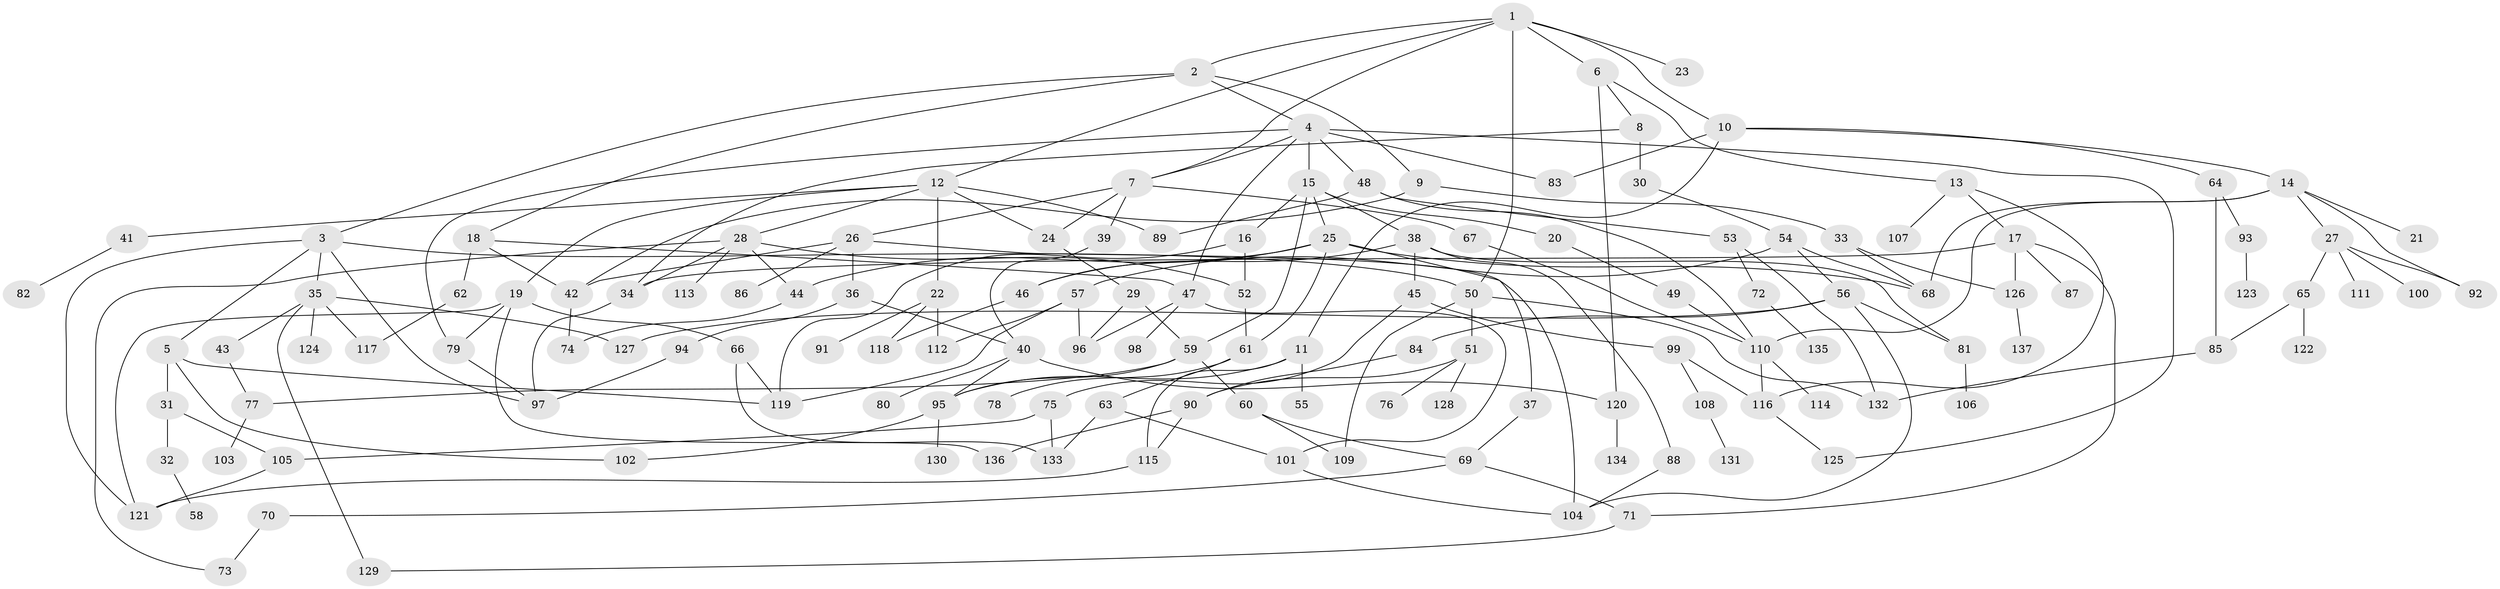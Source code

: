 // coarse degree distribution, {7: 0.042105263157894736, 5: 0.10526315789473684, 6: 0.07368421052631578, 17: 0.010526315789473684, 4: 0.15789473684210525, 3: 0.17894736842105263, 8: 0.021052631578947368, 2: 0.17894736842105263, 1: 0.23157894736842105}
// Generated by graph-tools (version 1.1) at 2025/16/03/04/25 18:16:57]
// undirected, 137 vertices, 204 edges
graph export_dot {
graph [start="1"]
  node [color=gray90,style=filled];
  1;
  2;
  3;
  4;
  5;
  6;
  7;
  8;
  9;
  10;
  11;
  12;
  13;
  14;
  15;
  16;
  17;
  18;
  19;
  20;
  21;
  22;
  23;
  24;
  25;
  26;
  27;
  28;
  29;
  30;
  31;
  32;
  33;
  34;
  35;
  36;
  37;
  38;
  39;
  40;
  41;
  42;
  43;
  44;
  45;
  46;
  47;
  48;
  49;
  50;
  51;
  52;
  53;
  54;
  55;
  56;
  57;
  58;
  59;
  60;
  61;
  62;
  63;
  64;
  65;
  66;
  67;
  68;
  69;
  70;
  71;
  72;
  73;
  74;
  75;
  76;
  77;
  78;
  79;
  80;
  81;
  82;
  83;
  84;
  85;
  86;
  87;
  88;
  89;
  90;
  91;
  92;
  93;
  94;
  95;
  96;
  97;
  98;
  99;
  100;
  101;
  102;
  103;
  104;
  105;
  106;
  107;
  108;
  109;
  110;
  111;
  112;
  113;
  114;
  115;
  116;
  117;
  118;
  119;
  120;
  121;
  122;
  123;
  124;
  125;
  126;
  127;
  128;
  129;
  130;
  131;
  132;
  133;
  134;
  135;
  136;
  137;
  1 -- 2;
  1 -- 6;
  1 -- 7;
  1 -- 10;
  1 -- 12;
  1 -- 23;
  1 -- 50;
  2 -- 3;
  2 -- 4;
  2 -- 9;
  2 -- 18;
  3 -- 5;
  3 -- 35;
  3 -- 50;
  3 -- 121;
  3 -- 97;
  4 -- 15;
  4 -- 47;
  4 -- 48;
  4 -- 83;
  4 -- 125;
  4 -- 7;
  4 -- 79;
  5 -- 31;
  5 -- 102;
  5 -- 119;
  6 -- 8;
  6 -- 13;
  6 -- 120;
  7 -- 26;
  7 -- 39;
  7 -- 67;
  7 -- 24;
  8 -- 30;
  8 -- 34;
  9 -- 33;
  9 -- 42;
  10 -- 11;
  10 -- 14;
  10 -- 64;
  10 -- 83;
  11 -- 55;
  11 -- 95;
  11 -- 115;
  12 -- 19;
  12 -- 22;
  12 -- 24;
  12 -- 28;
  12 -- 41;
  12 -- 89;
  13 -- 17;
  13 -- 107;
  13 -- 116;
  14 -- 21;
  14 -- 27;
  14 -- 68;
  14 -- 92;
  14 -- 110;
  15 -- 16;
  15 -- 20;
  15 -- 25;
  15 -- 38;
  15 -- 59;
  16 -- 52;
  16 -- 119;
  17 -- 87;
  17 -- 34;
  17 -- 126;
  17 -- 71;
  18 -- 62;
  18 -- 47;
  18 -- 42;
  19 -- 66;
  19 -- 79;
  19 -- 121;
  19 -- 136;
  20 -- 49;
  22 -- 91;
  22 -- 112;
  22 -- 118;
  24 -- 29;
  25 -- 37;
  25 -- 44;
  25 -- 46;
  25 -- 61;
  25 -- 68;
  26 -- 36;
  26 -- 42;
  26 -- 86;
  26 -- 104;
  27 -- 65;
  27 -- 100;
  27 -- 111;
  27 -- 92;
  28 -- 113;
  28 -- 44;
  28 -- 52;
  28 -- 34;
  28 -- 73;
  29 -- 59;
  29 -- 96;
  30 -- 54;
  31 -- 32;
  31 -- 105;
  32 -- 58;
  33 -- 126;
  33 -- 68;
  34 -- 97;
  35 -- 43;
  35 -- 124;
  35 -- 127;
  35 -- 129;
  35 -- 117;
  36 -- 94;
  36 -- 40;
  37 -- 69;
  38 -- 45;
  38 -- 81;
  38 -- 88;
  38 -- 46;
  39 -- 40;
  40 -- 80;
  40 -- 120;
  40 -- 95;
  41 -- 82;
  42 -- 74;
  43 -- 77;
  44 -- 74;
  45 -- 75;
  45 -- 99;
  46 -- 118;
  47 -- 98;
  47 -- 101;
  47 -- 96;
  48 -- 53;
  48 -- 89;
  48 -- 110;
  49 -- 110;
  50 -- 51;
  50 -- 109;
  50 -- 132;
  51 -- 76;
  51 -- 90;
  51 -- 128;
  52 -- 61;
  53 -- 72;
  53 -- 132;
  54 -- 56;
  54 -- 57;
  54 -- 68;
  56 -- 84;
  56 -- 127;
  56 -- 104;
  56 -- 81;
  57 -- 96;
  57 -- 119;
  57 -- 112;
  59 -- 60;
  59 -- 77;
  59 -- 95;
  60 -- 69;
  60 -- 109;
  61 -- 63;
  61 -- 78;
  62 -- 117;
  63 -- 101;
  63 -- 133;
  64 -- 85;
  64 -- 93;
  65 -- 122;
  65 -- 85;
  66 -- 133;
  66 -- 119;
  67 -- 110;
  69 -- 70;
  69 -- 71;
  70 -- 73;
  71 -- 129;
  72 -- 135;
  75 -- 105;
  75 -- 133;
  77 -- 103;
  79 -- 97;
  81 -- 106;
  84 -- 90;
  85 -- 132;
  88 -- 104;
  90 -- 136;
  90 -- 115;
  93 -- 123;
  94 -- 97;
  95 -- 102;
  95 -- 130;
  99 -- 108;
  99 -- 116;
  101 -- 104;
  105 -- 121;
  108 -- 131;
  110 -- 114;
  110 -- 116;
  115 -- 121;
  116 -- 125;
  120 -- 134;
  126 -- 137;
}

